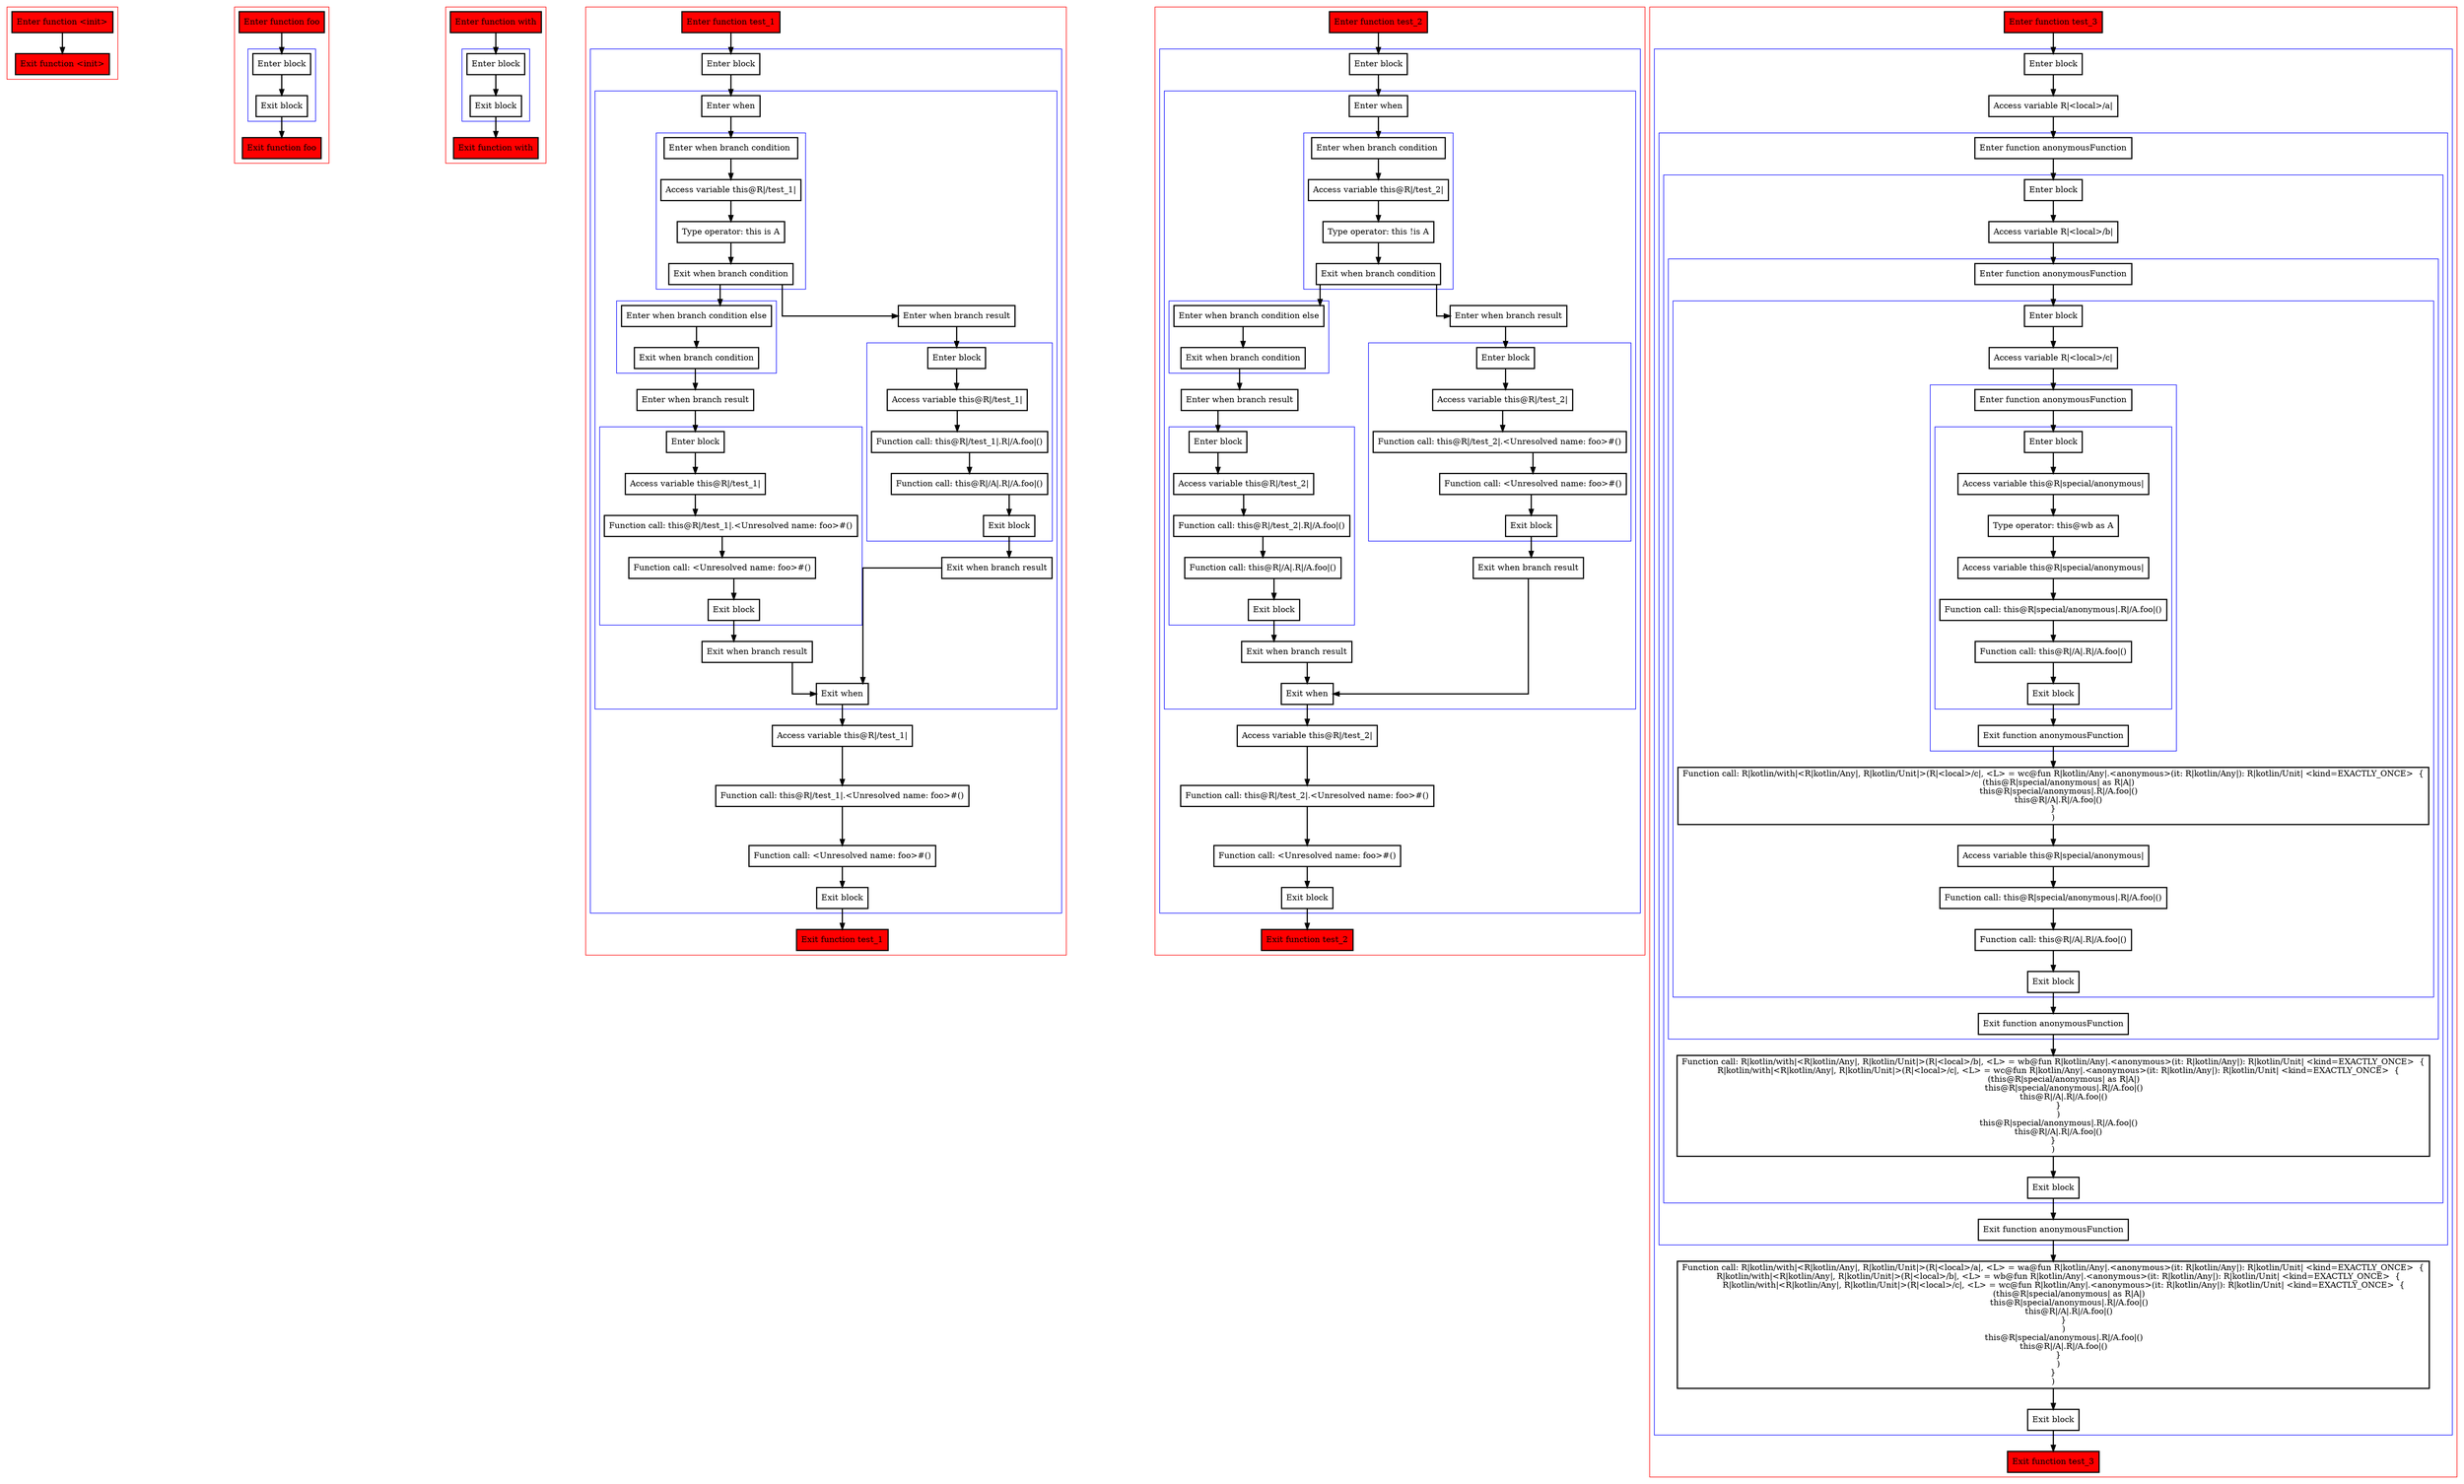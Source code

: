 digraph implicitReceivers_kt {
  graph [splines=ortho nodesep=3]
  node [shape=box penwidth=2]
  edge [penwidth=2]

  subgraph cluster_0 {
    color=red
    0 [label="Enter function <init>" style="filled" fillcolor=red];
    1 [label="Exit function <init>" style="filled" fillcolor=red];
  }

  0 -> {1};

  subgraph cluster_1 {
    color=red
    2 [label="Enter function foo" style="filled" fillcolor=red];
    subgraph cluster_2 {
      color=blue
      3 [label="Enter block"];
      4 [label="Exit block"];
    }
    5 [label="Exit function foo" style="filled" fillcolor=red];
  }

  2 -> {3};
  3 -> {4};
  4 -> {5};

  subgraph cluster_3 {
    color=red
    6 [label="Enter function with" style="filled" fillcolor=red];
    subgraph cluster_4 {
      color=blue
      7 [label="Enter block"];
      8 [label="Exit block"];
    }
    9 [label="Exit function with" style="filled" fillcolor=red];
  }

  6 -> {7};
  7 -> {8};
  8 -> {9};

  subgraph cluster_5 {
    color=red
    10 [label="Enter function test_1" style="filled" fillcolor=red];
    subgraph cluster_6 {
      color=blue
      11 [label="Enter block"];
      subgraph cluster_7 {
        color=blue
        12 [label="Enter when"];
        subgraph cluster_8 {
          color=blue
          13 [label="Enter when branch condition "];
          14 [label="Access variable this@R|/test_1|"];
          15 [label="Type operator: this is A"];
          16 [label="Exit when branch condition"];
        }
        subgraph cluster_9 {
          color=blue
          17 [label="Enter when branch condition else"];
          18 [label="Exit when branch condition"];
        }
        19 [label="Enter when branch result"];
        subgraph cluster_10 {
          color=blue
          20 [label="Enter block"];
          21 [label="Access variable this@R|/test_1|"];
          22 [label="Function call: this@R|/test_1|.<Unresolved name: foo>#()"];
          23 [label="Function call: <Unresolved name: foo>#()"];
          24 [label="Exit block"];
        }
        25 [label="Exit when branch result"];
        26 [label="Enter when branch result"];
        subgraph cluster_11 {
          color=blue
          27 [label="Enter block"];
          28 [label="Access variable this@R|/test_1|"];
          29 [label="Function call: this@R|/test_1|.R|/A.foo|()"];
          30 [label="Function call: this@R|/A|.R|/A.foo|()"];
          31 [label="Exit block"];
        }
        32 [label="Exit when branch result"];
        33 [label="Exit when"];
      }
      34 [label="Access variable this@R|/test_1|"];
      35 [label="Function call: this@R|/test_1|.<Unresolved name: foo>#()"];
      36 [label="Function call: <Unresolved name: foo>#()"];
      37 [label="Exit block"];
    }
    38 [label="Exit function test_1" style="filled" fillcolor=red];
  }

  10 -> {11};
  11 -> {12};
  12 -> {13};
  13 -> {14};
  14 -> {15};
  15 -> {16};
  16 -> {26 17};
  17 -> {18};
  18 -> {19};
  19 -> {20};
  20 -> {21};
  21 -> {22};
  22 -> {23};
  23 -> {24};
  24 -> {25};
  25 -> {33};
  26 -> {27};
  27 -> {28};
  28 -> {29};
  29 -> {30};
  30 -> {31};
  31 -> {32};
  32 -> {33};
  33 -> {34};
  34 -> {35};
  35 -> {36};
  36 -> {37};
  37 -> {38};

  subgraph cluster_12 {
    color=red
    39 [label="Enter function test_2" style="filled" fillcolor=red];
    subgraph cluster_13 {
      color=blue
      40 [label="Enter block"];
      subgraph cluster_14 {
        color=blue
        41 [label="Enter when"];
        subgraph cluster_15 {
          color=blue
          42 [label="Enter when branch condition "];
          43 [label="Access variable this@R|/test_2|"];
          44 [label="Type operator: this !is A"];
          45 [label="Exit when branch condition"];
        }
        subgraph cluster_16 {
          color=blue
          46 [label="Enter when branch condition else"];
          47 [label="Exit when branch condition"];
        }
        48 [label="Enter when branch result"];
        subgraph cluster_17 {
          color=blue
          49 [label="Enter block"];
          50 [label="Access variable this@R|/test_2|"];
          51 [label="Function call: this@R|/test_2|.R|/A.foo|()"];
          52 [label="Function call: this@R|/A|.R|/A.foo|()"];
          53 [label="Exit block"];
        }
        54 [label="Exit when branch result"];
        55 [label="Enter when branch result"];
        subgraph cluster_18 {
          color=blue
          56 [label="Enter block"];
          57 [label="Access variable this@R|/test_2|"];
          58 [label="Function call: this@R|/test_2|.<Unresolved name: foo>#()"];
          59 [label="Function call: <Unresolved name: foo>#()"];
          60 [label="Exit block"];
        }
        61 [label="Exit when branch result"];
        62 [label="Exit when"];
      }
      63 [label="Access variable this@R|/test_2|"];
      64 [label="Function call: this@R|/test_2|.<Unresolved name: foo>#()"];
      65 [label="Function call: <Unresolved name: foo>#()"];
      66 [label="Exit block"];
    }
    67 [label="Exit function test_2" style="filled" fillcolor=red];
  }

  39 -> {40};
  40 -> {41};
  41 -> {42};
  42 -> {43};
  43 -> {44};
  44 -> {45};
  45 -> {55 46};
  46 -> {47};
  47 -> {48};
  48 -> {49};
  49 -> {50};
  50 -> {51};
  51 -> {52};
  52 -> {53};
  53 -> {54};
  54 -> {62};
  55 -> {56};
  56 -> {57};
  57 -> {58};
  58 -> {59};
  59 -> {60};
  60 -> {61};
  61 -> {62};
  62 -> {63};
  63 -> {64};
  64 -> {65};
  65 -> {66};
  66 -> {67};

  subgraph cluster_19 {
    color=red
    68 [label="Enter function test_3" style="filled" fillcolor=red];
    subgraph cluster_20 {
      color=blue
      69 [label="Enter block"];
      70 [label="Access variable R|<local>/a|"];
      subgraph cluster_21 {
        color=blue
        71 [label="Enter function anonymousFunction"];
        subgraph cluster_22 {
          color=blue
          72 [label="Enter block"];
          73 [label="Access variable R|<local>/b|"];
          subgraph cluster_23 {
            color=blue
            74 [label="Enter function anonymousFunction"];
            subgraph cluster_24 {
              color=blue
              75 [label="Enter block"];
              76 [label="Access variable R|<local>/c|"];
              subgraph cluster_25 {
                color=blue
                77 [label="Enter function anonymousFunction"];
                subgraph cluster_26 {
                  color=blue
                  78 [label="Enter block"];
                  79 [label="Access variable this@R|special/anonymous|"];
                  80 [label="Type operator: this@wb as A"];
                  81 [label="Access variable this@R|special/anonymous|"];
                  82 [label="Function call: this@R|special/anonymous|.R|/A.foo|()"];
                  83 [label="Function call: this@R|/A|.R|/A.foo|()"];
                  84 [label="Exit block"];
                }
                85 [label="Exit function anonymousFunction"];
              }
              86 [label="Function call: R|kotlin/with|<R|kotlin/Any|, R|kotlin/Unit|>(R|<local>/c|, <L> = wc@fun R|kotlin/Any|.<anonymous>(it: R|kotlin/Any|): R|kotlin/Unit| <kind=EXACTLY_ONCE>  {
    (this@R|special/anonymous| as R|A|)
    this@R|special/anonymous|.R|/A.foo|()
    this@R|/A|.R|/A.foo|()
}
)"];
              87 [label="Access variable this@R|special/anonymous|"];
              88 [label="Function call: this@R|special/anonymous|.R|/A.foo|()"];
              89 [label="Function call: this@R|/A|.R|/A.foo|()"];
              90 [label="Exit block"];
            }
            91 [label="Exit function anonymousFunction"];
          }
          92 [label="Function call: R|kotlin/with|<R|kotlin/Any|, R|kotlin/Unit|>(R|<local>/b|, <L> = wb@fun R|kotlin/Any|.<anonymous>(it: R|kotlin/Any|): R|kotlin/Unit| <kind=EXACTLY_ONCE>  {
    R|kotlin/with|<R|kotlin/Any|, R|kotlin/Unit|>(R|<local>/c|, <L> = wc@fun R|kotlin/Any|.<anonymous>(it: R|kotlin/Any|): R|kotlin/Unit| <kind=EXACTLY_ONCE>  {
        (this@R|special/anonymous| as R|A|)
        this@R|special/anonymous|.R|/A.foo|()
        this@R|/A|.R|/A.foo|()
    }
    )
    this@R|special/anonymous|.R|/A.foo|()
    this@R|/A|.R|/A.foo|()
}
)"];
          93 [label="Exit block"];
        }
        94 [label="Exit function anonymousFunction"];
      }
      95 [label="Function call: R|kotlin/with|<R|kotlin/Any|, R|kotlin/Unit|>(R|<local>/a|, <L> = wa@fun R|kotlin/Any|.<anonymous>(it: R|kotlin/Any|): R|kotlin/Unit| <kind=EXACTLY_ONCE>  {
    R|kotlin/with|<R|kotlin/Any|, R|kotlin/Unit|>(R|<local>/b|, <L> = wb@fun R|kotlin/Any|.<anonymous>(it: R|kotlin/Any|): R|kotlin/Unit| <kind=EXACTLY_ONCE>  {
        R|kotlin/with|<R|kotlin/Any|, R|kotlin/Unit|>(R|<local>/c|, <L> = wc@fun R|kotlin/Any|.<anonymous>(it: R|kotlin/Any|): R|kotlin/Unit| <kind=EXACTLY_ONCE>  {
            (this@R|special/anonymous| as R|A|)
            this@R|special/anonymous|.R|/A.foo|()
            this@R|/A|.R|/A.foo|()
        }
        )
        this@R|special/anonymous|.R|/A.foo|()
        this@R|/A|.R|/A.foo|()
    }
    )
}
)"];
      96 [label="Exit block"];
    }
    97 [label="Exit function test_3" style="filled" fillcolor=red];
  }

  68 -> {69};
  69 -> {70};
  70 -> {71};
  71 -> {72};
  72 -> {73};
  73 -> {74};
  74 -> {75};
  75 -> {76};
  76 -> {77};
  77 -> {78};
  78 -> {79};
  79 -> {80};
  80 -> {81};
  81 -> {82};
  82 -> {83};
  83 -> {84};
  84 -> {85};
  85 -> {86};
  86 -> {87};
  87 -> {88};
  88 -> {89};
  89 -> {90};
  90 -> {91};
  91 -> {92};
  92 -> {93};
  93 -> {94};
  94 -> {95};
  95 -> {96};
  96 -> {97};

}

